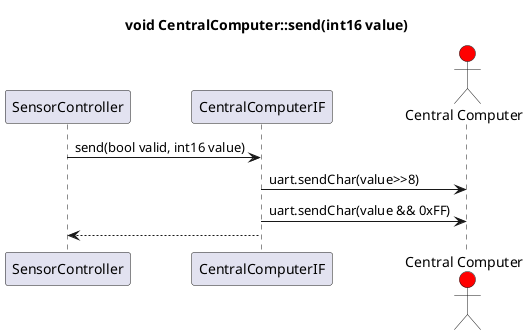 @startuml
title void CentralComputer::send(int16 value)

participant SensorController as SC
participant CentralComputerIF as CCIF
actor "Central Computer" as CC #red

SC -> CCIF : send(bool valid, int16 value)
CCIF -> CC : uart.sendChar(value>>8)
CCIF -> CC : uart.sendChar(value && 0xFF)
CCIF --> SC : 



@enduml
